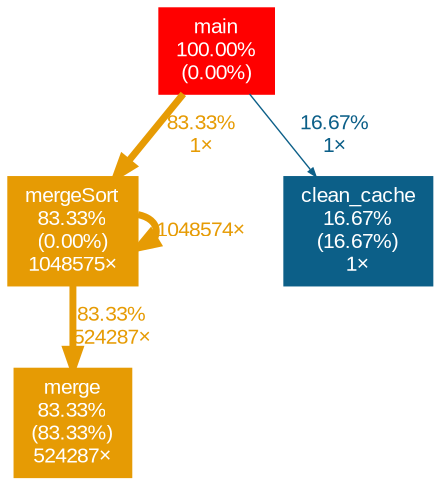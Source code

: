 digraph {
	graph [fontname=Arial, nodesep=0.125, ranksep=0.25];
	node [fontcolor=white, fontname=Arial, height=0, shape=box, style=filled, width=0];
	edge [fontname=Arial];
	1 [color="#ff0000", fontcolor="#ffffff", fontsize="10.00", label="main\n100.00%\n(0.00%)"];
	1 -> 3 [arrowsize="0.91", color="#e69b04", fontcolor="#e69b04", fontsize="10.00", label="83.33%\n1×", labeldistance="3.33", penwidth="3.33"];
	1 -> 4 [arrowsize="0.41", color="#0c5f88", fontcolor="#0c5f88", fontsize="10.00", label="16.67%\n1×", labeldistance="0.67", penwidth="0.67"];
	2 [color="#e69b04", fontcolor="#ffffff", fontsize="10.00", label="merge\n83.33%\n(83.33%)\n524287×"];
	3 [color="#e69b04", fontcolor="#ffffff", fontsize="10.00", label="mergeSort\n83.33%\n(0.00%)\n1048575×"];
	3 -> 2 [arrowsize="0.91", color="#e69b04", fontcolor="#e69b04", fontsize="10.00", label="83.33%\n524287×", labeldistance="3.33", penwidth="3.33"];
	3 -> 3 [arrowsize="0.91", color="#e69b04", fontcolor="#e69b04", fontsize="10.00", label="1048574×", labeldistance="3.33", penwidth="3.33"];
	4 [color="#0c5f88", fontcolor="#ffffff", fontsize="10.00", label="clean_cache\n16.67%\n(16.67%)\n1×"];
}
